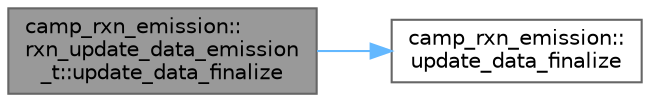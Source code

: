digraph "camp_rxn_emission::rxn_update_data_emission_t::update_data_finalize"
{
 // LATEX_PDF_SIZE
  bgcolor="transparent";
  edge [fontname=Helvetica,fontsize=10,labelfontname=Helvetica,labelfontsize=10];
  node [fontname=Helvetica,fontsize=10,shape=box,height=0.2,width=0.4];
  rankdir="LR";
  Node1 [label="camp_rxn_emission::\lrxn_update_data_emission\l_t::update_data_finalize",height=0.2,width=0.4,color="gray40", fillcolor="grey60", style="filled", fontcolor="black",tooltip="Finalize the rate update data."];
  Node1 -> Node2 [color="steelblue1",style="solid"];
  Node2 [label="camp_rxn_emission::\lupdate_data_finalize",height=0.2,width=0.4,color="grey40", fillcolor="white", style="filled",URL="$namespacecamp__rxn__emission.html#ad2ebaade1033d55208ee52421f7eb9ea",tooltip="Finalize an update data object."];
}
